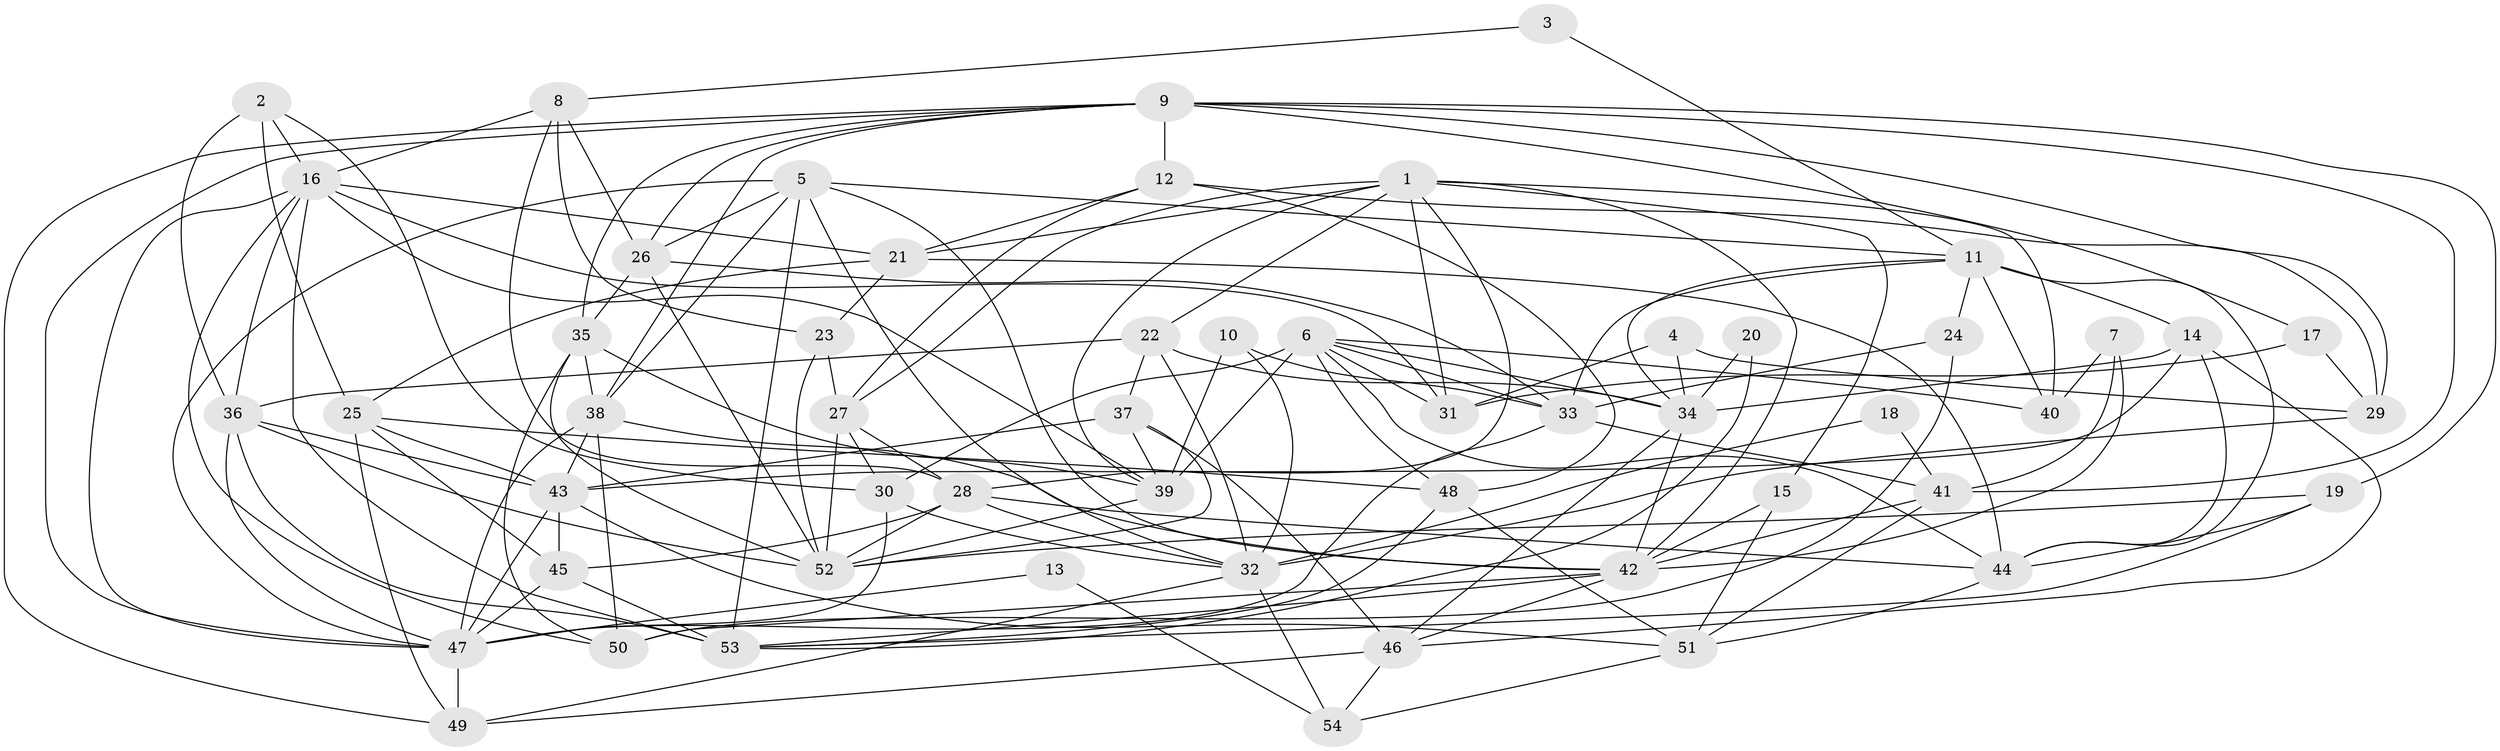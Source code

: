 // original degree distribution, {7: 0.06481481481481481, 4: 0.23148148148148148, 3: 0.32407407407407407, 6: 0.1111111111111111, 5: 0.14814814814814814, 2: 0.12037037037037036}
// Generated by graph-tools (version 1.1) at 2025/26/03/09/25 03:26:17]
// undirected, 54 vertices, 155 edges
graph export_dot {
graph [start="1"]
  node [color=gray90,style=filled];
  1;
  2;
  3;
  4;
  5;
  6;
  7;
  8;
  9;
  10;
  11;
  12;
  13;
  14;
  15;
  16;
  17;
  18;
  19;
  20;
  21;
  22;
  23;
  24;
  25;
  26;
  27;
  28;
  29;
  30;
  31;
  32;
  33;
  34;
  35;
  36;
  37;
  38;
  39;
  40;
  41;
  42;
  43;
  44;
  45;
  46;
  47;
  48;
  49;
  50;
  51;
  52;
  53;
  54;
  1 -- 15 [weight=1.0];
  1 -- 21 [weight=1.0];
  1 -- 22 [weight=1.0];
  1 -- 27 [weight=1.0];
  1 -- 28 [weight=1.0];
  1 -- 31 [weight=1.0];
  1 -- 39 [weight=1.0];
  1 -- 40 [weight=1.0];
  1 -- 42 [weight=1.0];
  2 -- 16 [weight=1.0];
  2 -- 25 [weight=1.0];
  2 -- 30 [weight=1.0];
  2 -- 36 [weight=1.0];
  3 -- 8 [weight=1.0];
  3 -- 11 [weight=1.0];
  4 -- 29 [weight=1.0];
  4 -- 31 [weight=1.0];
  4 -- 34 [weight=1.0];
  5 -- 11 [weight=1.0];
  5 -- 26 [weight=1.0];
  5 -- 32 [weight=1.0];
  5 -- 38 [weight=1.0];
  5 -- 42 [weight=1.0];
  5 -- 47 [weight=1.0];
  5 -- 53 [weight=1.0];
  6 -- 30 [weight=1.0];
  6 -- 31 [weight=1.0];
  6 -- 33 [weight=2.0];
  6 -- 34 [weight=2.0];
  6 -- 39 [weight=1.0];
  6 -- 40 [weight=1.0];
  6 -- 44 [weight=1.0];
  6 -- 48 [weight=1.0];
  7 -- 40 [weight=1.0];
  7 -- 41 [weight=1.0];
  7 -- 42 [weight=1.0];
  8 -- 16 [weight=1.0];
  8 -- 23 [weight=1.0];
  8 -- 26 [weight=1.0];
  8 -- 28 [weight=1.0];
  9 -- 12 [weight=1.0];
  9 -- 17 [weight=1.0];
  9 -- 19 [weight=2.0];
  9 -- 26 [weight=1.0];
  9 -- 29 [weight=1.0];
  9 -- 35 [weight=1.0];
  9 -- 38 [weight=1.0];
  9 -- 41 [weight=1.0];
  9 -- 47 [weight=1.0];
  9 -- 49 [weight=1.0];
  10 -- 32 [weight=1.0];
  10 -- 33 [weight=2.0];
  10 -- 39 [weight=1.0];
  11 -- 14 [weight=1.0];
  11 -- 24 [weight=1.0];
  11 -- 33 [weight=1.0];
  11 -- 34 [weight=1.0];
  11 -- 40 [weight=1.0];
  11 -- 44 [weight=1.0];
  12 -- 21 [weight=1.0];
  12 -- 27 [weight=1.0];
  12 -- 29 [weight=1.0];
  12 -- 48 [weight=1.0];
  13 -- 47 [weight=1.0];
  13 -- 54 [weight=1.0];
  14 -- 34 [weight=1.0];
  14 -- 43 [weight=1.0];
  14 -- 44 [weight=1.0];
  14 -- 46 [weight=1.0];
  15 -- 42 [weight=1.0];
  15 -- 51 [weight=1.0];
  16 -- 21 [weight=1.0];
  16 -- 31 [weight=1.0];
  16 -- 36 [weight=1.0];
  16 -- 39 [weight=1.0];
  16 -- 47 [weight=1.0];
  16 -- 50 [weight=1.0];
  16 -- 53 [weight=1.0];
  17 -- 29 [weight=1.0];
  17 -- 31 [weight=1.0];
  18 -- 32 [weight=1.0];
  18 -- 41 [weight=1.0];
  19 -- 44 [weight=1.0];
  19 -- 52 [weight=1.0];
  19 -- 53 [weight=1.0];
  20 -- 34 [weight=1.0];
  20 -- 53 [weight=1.0];
  21 -- 23 [weight=1.0];
  21 -- 25 [weight=1.0];
  21 -- 44 [weight=1.0];
  22 -- 32 [weight=1.0];
  22 -- 34 [weight=1.0];
  22 -- 36 [weight=1.0];
  22 -- 37 [weight=1.0];
  23 -- 27 [weight=1.0];
  23 -- 52 [weight=1.0];
  24 -- 33 [weight=1.0];
  24 -- 50 [weight=1.0];
  25 -- 43 [weight=1.0];
  25 -- 45 [weight=1.0];
  25 -- 48 [weight=1.0];
  25 -- 49 [weight=1.0];
  26 -- 33 [weight=1.0];
  26 -- 35 [weight=1.0];
  26 -- 52 [weight=1.0];
  27 -- 28 [weight=1.0];
  27 -- 30 [weight=1.0];
  27 -- 52 [weight=1.0];
  28 -- 32 [weight=1.0];
  28 -- 44 [weight=1.0];
  28 -- 45 [weight=1.0];
  28 -- 52 [weight=1.0];
  29 -- 32 [weight=1.0];
  30 -- 32 [weight=1.0];
  30 -- 47 [weight=1.0];
  32 -- 49 [weight=1.0];
  32 -- 54 [weight=2.0];
  33 -- 41 [weight=1.0];
  33 -- 47 [weight=1.0];
  34 -- 42 [weight=1.0];
  34 -- 46 [weight=1.0];
  35 -- 38 [weight=1.0];
  35 -- 39 [weight=1.0];
  35 -- 50 [weight=1.0];
  35 -- 52 [weight=1.0];
  36 -- 43 [weight=1.0];
  36 -- 47 [weight=1.0];
  36 -- 52 [weight=1.0];
  36 -- 53 [weight=1.0];
  37 -- 39 [weight=1.0];
  37 -- 43 [weight=1.0];
  37 -- 46 [weight=1.0];
  37 -- 52 [weight=1.0];
  38 -- 42 [weight=1.0];
  38 -- 43 [weight=1.0];
  38 -- 47 [weight=1.0];
  38 -- 50 [weight=1.0];
  39 -- 52 [weight=1.0];
  41 -- 42 [weight=1.0];
  41 -- 51 [weight=1.0];
  42 -- 46 [weight=1.0];
  42 -- 50 [weight=1.0];
  42 -- 53 [weight=1.0];
  43 -- 45 [weight=1.0];
  43 -- 47 [weight=1.0];
  43 -- 51 [weight=1.0];
  44 -- 51 [weight=1.0];
  45 -- 47 [weight=2.0];
  45 -- 53 [weight=1.0];
  46 -- 49 [weight=1.0];
  46 -- 54 [weight=2.0];
  47 -- 49 [weight=1.0];
  48 -- 51 [weight=1.0];
  48 -- 53 [weight=1.0];
  51 -- 54 [weight=1.0];
}
